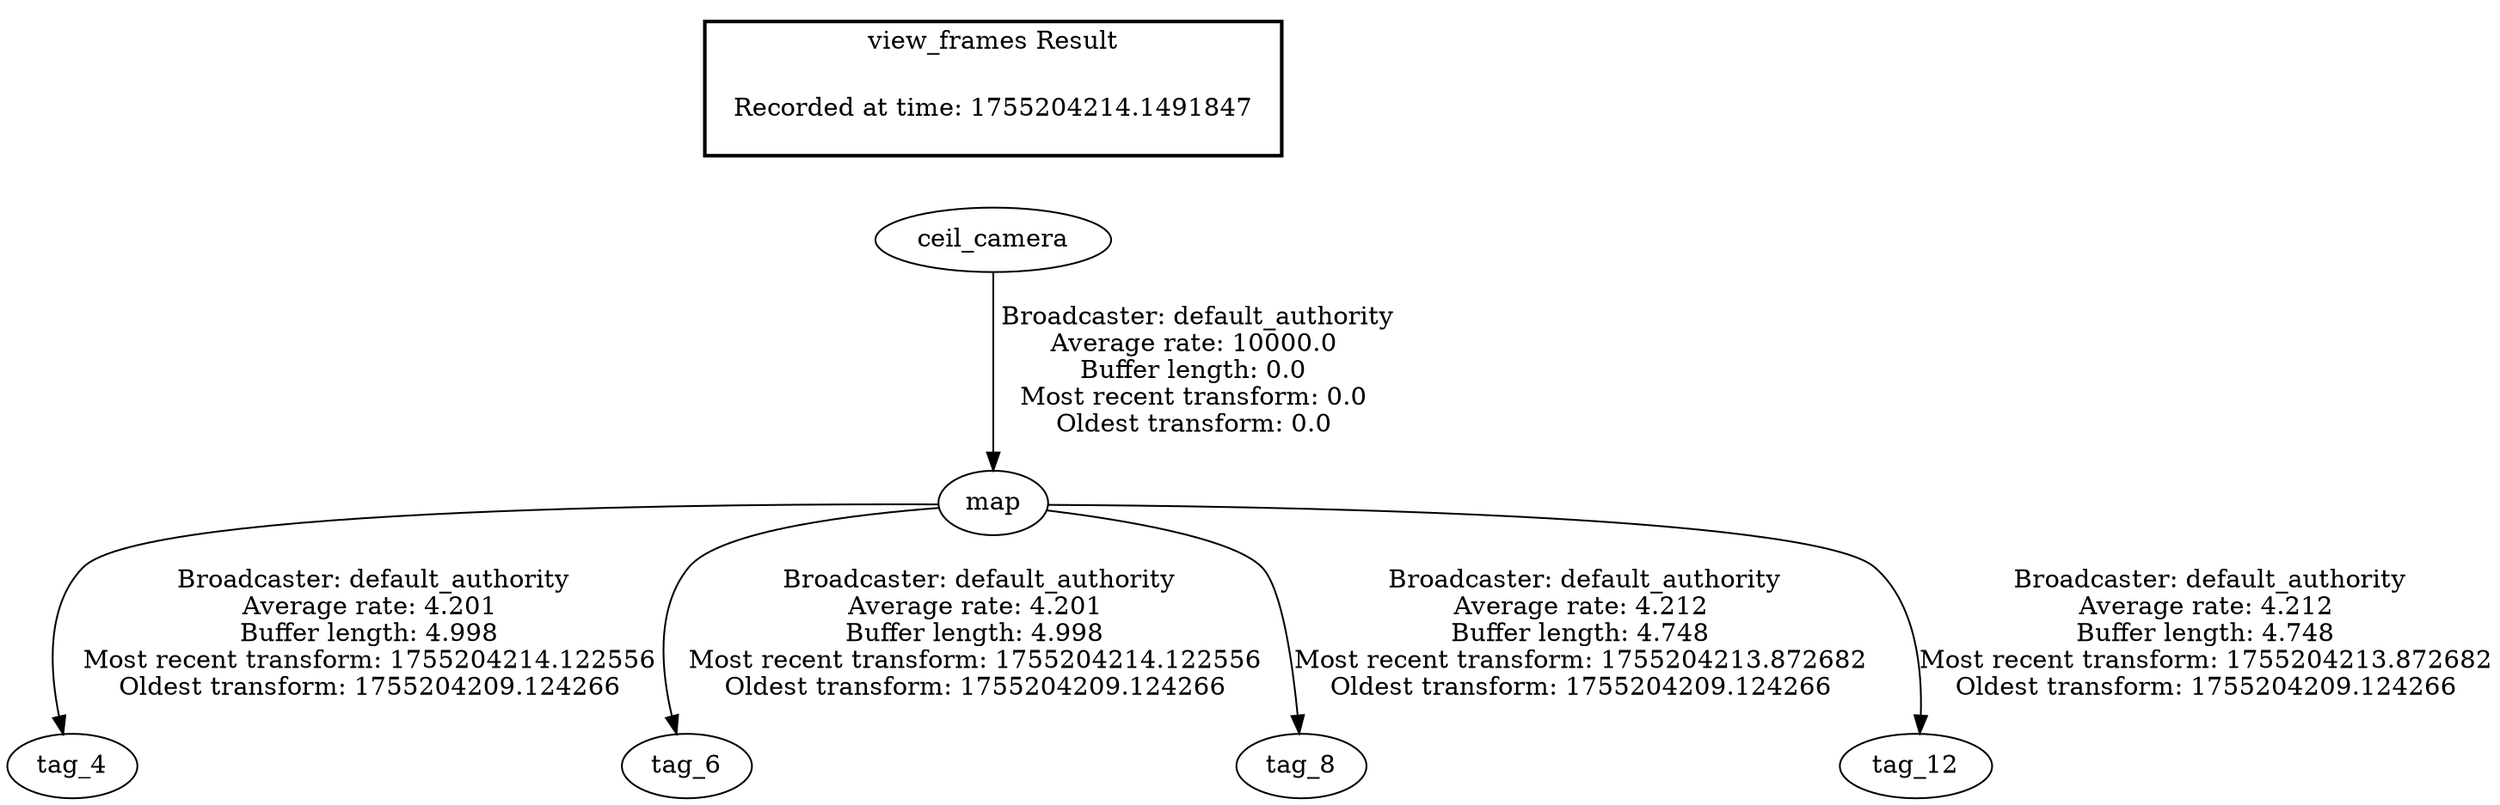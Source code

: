digraph G {
"map" -> "tag_4"[label=" Broadcaster: default_authority\nAverage rate: 4.201\nBuffer length: 4.998\nMost recent transform: 1755204214.122556\nOldest transform: 1755204209.124266\n"];
"ceil_camera" -> "map"[label=" Broadcaster: default_authority\nAverage rate: 10000.0\nBuffer length: 0.0\nMost recent transform: 0.0\nOldest transform: 0.0\n"];
"map" -> "tag_6"[label=" Broadcaster: default_authority\nAverage rate: 4.201\nBuffer length: 4.998\nMost recent transform: 1755204214.122556\nOldest transform: 1755204209.124266\n"];
"map" -> "tag_8"[label=" Broadcaster: default_authority\nAverage rate: 4.212\nBuffer length: 4.748\nMost recent transform: 1755204213.872682\nOldest transform: 1755204209.124266\n"];
"map" -> "tag_12"[label=" Broadcaster: default_authority\nAverage rate: 4.212\nBuffer length: 4.748\nMost recent transform: 1755204213.872682\nOldest transform: 1755204209.124266\n"];
edge [style=invis];
 subgraph cluster_legend { style=bold; color=black; label ="view_frames Result";
"Recorded at time: 1755204214.1491847"[ shape=plaintext ] ;
}->"ceil_camera";
}